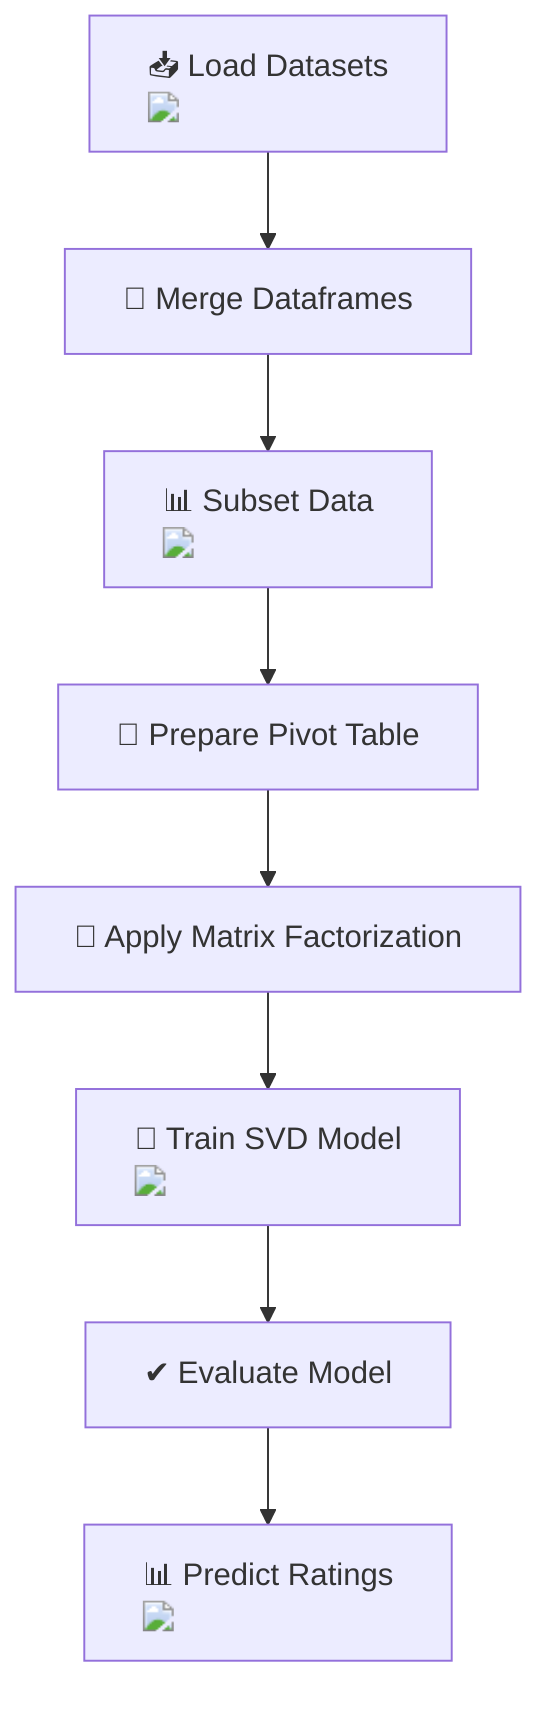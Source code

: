 flowchart TD
    A["📥 Load Datasets <img src='icons/file.svg' />"] --> B["🔗 Merge Dataframes"]
    B --> C["📊 Subset Data <img src='table.svg' />"]
    C --> D["📅 Prepare Pivot Table"]
    D --> E["🔄 Apply Matrix Factorization"]
    E --> F["🧠 Train SVD Model <img src='brain.svg' />"]
    F --> G["✔ Evaluate Model"]
    G --> H["📊 Predict Ratings <img src='scatter_plot_template.svg' />"]